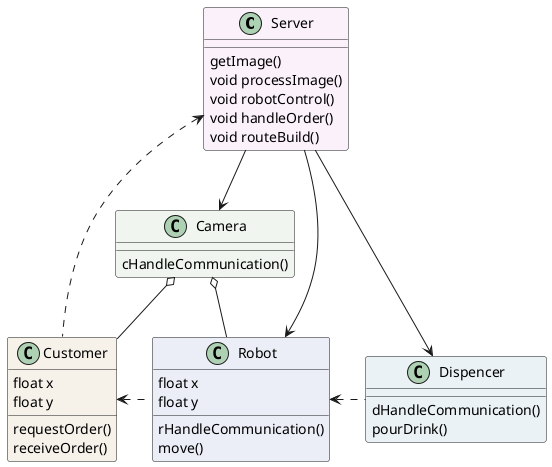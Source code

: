 @startuml
class Server #FBF1FB{
   {method} getImage()
   {method} void processImage()
   {method} void robotControl()
   {method} void handleOrder()
   {method} void routeBuild()
}

class Robot #EBEEF7{
   {field} float x
   {field} float y
   {method} rHandleCommunication()
   {method} move()
}

class Camera #F0F6EF{
   {method} cHandleCommunication()
}

class Dispencer #EBF2F5{
   {method} dHandleCommunication()
   {method} pourDrink()
}

class Customer #F6F2EA{
   {field} float x
   {field} float y
   {method} requestOrder()
   {method} receiveOrder()
}

Customer .up.> Server
Server -down-> Robot
Server -down-> Dispencer
Robot -up-o Camera
Customer -up-o Camera
Camera <-up- Server
Dispencer .left.> Robot
Robot .left.> Customer
@enduml
